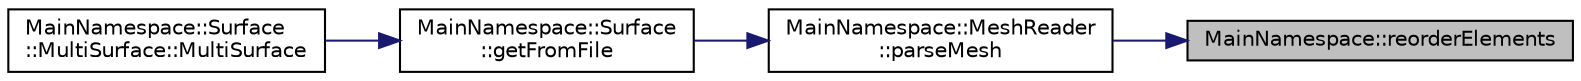 digraph "MainNamespace::reorderElements"
{
 // INTERACTIVE_SVG=YES
 // LATEX_PDF_SIZE
  edge [fontname="Helvetica",fontsize="10",labelfontname="Helvetica",labelfontsize="10"];
  node [fontname="Helvetica",fontsize="10",shape=record];
  rankdir="RL";
  Node1 [label="MainNamespace::reorderElements",height=0.2,width=0.4,color="black", fillcolor="grey75", style="filled", fontcolor="black",tooltip=" "];
  Node1 -> Node2 [dir="back",color="midnightblue",fontsize="10",style="solid",fontname="Helvetica"];
  Node2 [label="MainNamespace::MeshReader\l::parseMesh",height=0.2,width=0.4,color="black", fillcolor="white", style="filled",URL="$class_main_namespace_1_1_mesh_reader.html#a05a6ac577d6a74ddc0f355a83d7ad442",tooltip="Parse a gmsh mesh file into a surface3d structure. The mesh_ object is filled in the appropriate way."];
  Node2 -> Node3 [dir="back",color="midnightblue",fontsize="10",style="solid",fontname="Helvetica"];
  Node3 [label="MainNamespace::Surface\l::getFromFile",height=0.2,width=0.4,color="black", fillcolor="white", style="filled",URL="$namespace_main_namespace_1_1_surface.html#a4c0c8122fd15716950c73989302ffdc3",tooltip=" "];
  Node3 -> Node4 [dir="back",color="midnightblue",fontsize="10",style="solid",fontname="Helvetica"];
  Node4 [label="MainNamespace::Surface\l::MultiSurface::MultiSurface",height=0.2,width=0.4,color="black", fillcolor="white", style="filled",URL="$class_main_namespace_1_1_surface_1_1_multi_surface.html#a3f8d56c9aa2c53fdbb578f534bd523e5",tooltip="Contructor. Parse a mesh file in gmsh format and build the global mesh."];
}
